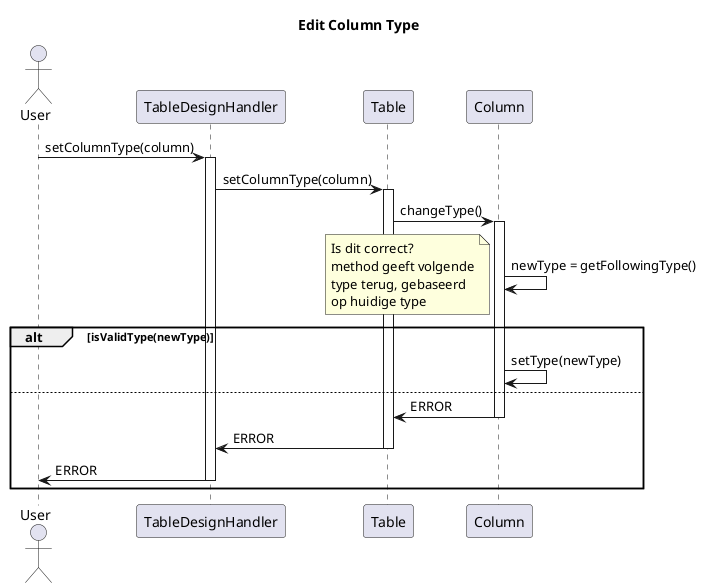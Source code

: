 @startuml
title Edit Column Type
Actor User



User -> TableDesignHandler: setColumnType(column)
activate TableDesignHandler
TableDesignHandler -> Table: setColumnType(column)
activate Table
Table -> Column: changeType()
activate Column
Column -> Column: newType = getFollowingType()
note left
    Is dit correct?
    method geeft volgende
    type terug, gebaseerd
    op huidige type
end note
alt isValidType(newType)
    Column -> Column: setType(newType)
else
    Column -> Table: ERROR
    deactivate Column
    Table -> TableDesignHandler: ERROR
    deactivate Table
    TableDesignHandler -> User: ERROR
    deactivate TableDesignHandler
end





@enduml